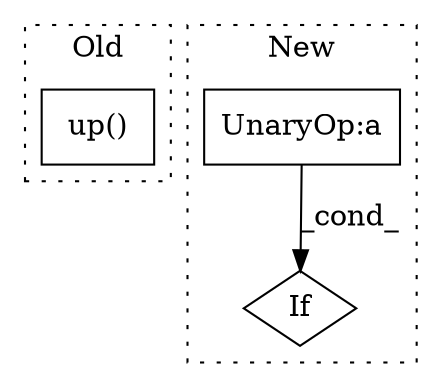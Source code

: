 digraph G {
subgraph cluster0 {
1 [label="up()" a="75" s="3719" l="9" shape="box"];
label = "Old";
style="dotted";
}
subgraph cluster1 {
2 [label="If" a="96" s="5964" l="3" shape="diamond"];
3 [label="UnaryOp:a" a="61" s="5967" l="19" shape="box"];
label = "New";
style="dotted";
}
3 -> 2 [label="_cond_"];
}